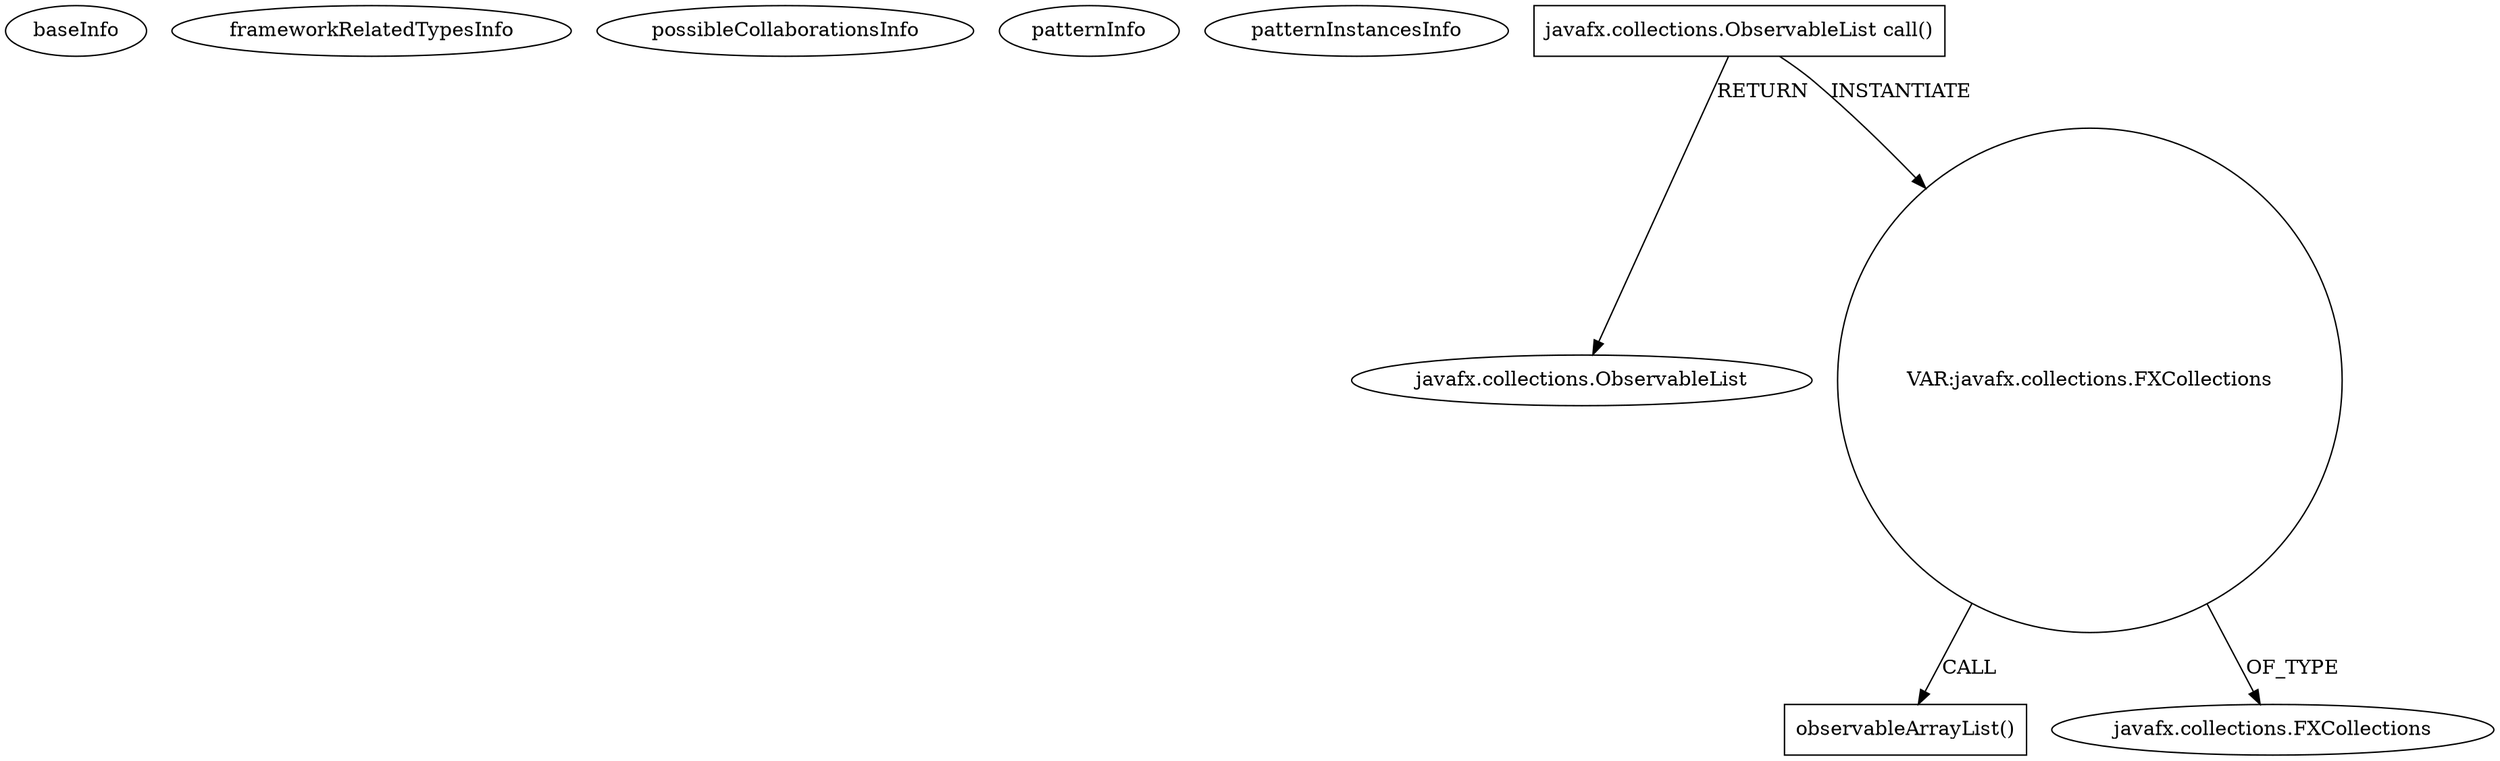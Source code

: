digraph {
baseInfo[graphId=4623,category="pattern",isAnonymous=false,possibleRelation=false]
frameworkRelatedTypesInfo[]
possibleCollaborationsInfo[]
patternInfo[frequency=2.0,patternRootClient=null]
patternInstancesInfo[0="Johnmalc-JavaFX~/Johnmalc-JavaFX/JavaFX-master/src/james/ServiceSample.java~GetDailySalesTask~671",1="kaizawa-esximonitor~/kaizawa-esximonitor/esximonitor-master/src/com/cafeform/esxi/esximonitor/EsxiMonitorViewController.java~void updateVmListPanel()~3426"]
2[label="javafx.collections.ObservableList call()",vertexType="OVERRIDING_METHOD_DECLARATION",isFrameworkType=false,shape=box]
3[label="javafx.collections.ObservableList",vertexType="FRAMEWORK_INTERFACE_TYPE",isFrameworkType=false]
7[label="VAR:javafx.collections.FXCollections",vertexType="VARIABLE_EXPRESION",isFrameworkType=false,shape=circle]
8[label="observableArrayList()",vertexType="INSIDE_CALL",isFrameworkType=false,shape=box]
9[label="javafx.collections.FXCollections",vertexType="FRAMEWORK_CLASS_TYPE",isFrameworkType=false]
2->3[label="RETURN"]
2->7[label="INSTANTIATE"]
7->9[label="OF_TYPE"]
7->8[label="CALL"]
}
